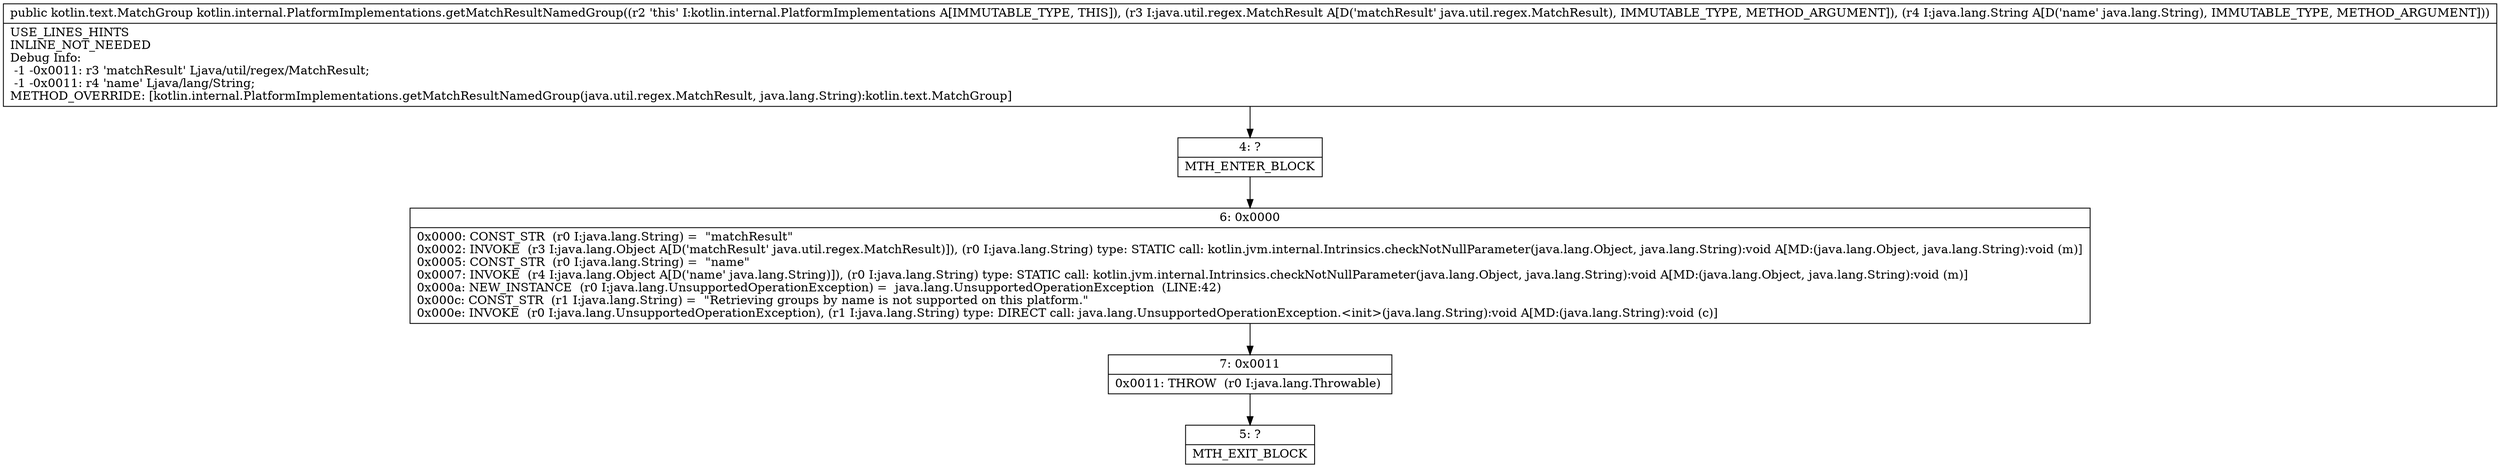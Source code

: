 digraph "CFG forkotlin.internal.PlatformImplementations.getMatchResultNamedGroup(Ljava\/util\/regex\/MatchResult;Ljava\/lang\/String;)Lkotlin\/text\/MatchGroup;" {
Node_4 [shape=record,label="{4\:\ ?|MTH_ENTER_BLOCK\l}"];
Node_6 [shape=record,label="{6\:\ 0x0000|0x0000: CONST_STR  (r0 I:java.lang.String) =  \"matchResult\" \l0x0002: INVOKE  (r3 I:java.lang.Object A[D('matchResult' java.util.regex.MatchResult)]), (r0 I:java.lang.String) type: STATIC call: kotlin.jvm.internal.Intrinsics.checkNotNullParameter(java.lang.Object, java.lang.String):void A[MD:(java.lang.Object, java.lang.String):void (m)]\l0x0005: CONST_STR  (r0 I:java.lang.String) =  \"name\" \l0x0007: INVOKE  (r4 I:java.lang.Object A[D('name' java.lang.String)]), (r0 I:java.lang.String) type: STATIC call: kotlin.jvm.internal.Intrinsics.checkNotNullParameter(java.lang.Object, java.lang.String):void A[MD:(java.lang.Object, java.lang.String):void (m)]\l0x000a: NEW_INSTANCE  (r0 I:java.lang.UnsupportedOperationException) =  java.lang.UnsupportedOperationException  (LINE:42)\l0x000c: CONST_STR  (r1 I:java.lang.String) =  \"Retrieving groups by name is not supported on this platform.\" \l0x000e: INVOKE  (r0 I:java.lang.UnsupportedOperationException), (r1 I:java.lang.String) type: DIRECT call: java.lang.UnsupportedOperationException.\<init\>(java.lang.String):void A[MD:(java.lang.String):void (c)]\l}"];
Node_7 [shape=record,label="{7\:\ 0x0011|0x0011: THROW  (r0 I:java.lang.Throwable) \l}"];
Node_5 [shape=record,label="{5\:\ ?|MTH_EXIT_BLOCK\l}"];
MethodNode[shape=record,label="{public kotlin.text.MatchGroup kotlin.internal.PlatformImplementations.getMatchResultNamedGroup((r2 'this' I:kotlin.internal.PlatformImplementations A[IMMUTABLE_TYPE, THIS]), (r3 I:java.util.regex.MatchResult A[D('matchResult' java.util.regex.MatchResult), IMMUTABLE_TYPE, METHOD_ARGUMENT]), (r4 I:java.lang.String A[D('name' java.lang.String), IMMUTABLE_TYPE, METHOD_ARGUMENT]))  | USE_LINES_HINTS\lINLINE_NOT_NEEDED\lDebug Info:\l  \-1 \-0x0011: r3 'matchResult' Ljava\/util\/regex\/MatchResult;\l  \-1 \-0x0011: r4 'name' Ljava\/lang\/String;\lMETHOD_OVERRIDE: [kotlin.internal.PlatformImplementations.getMatchResultNamedGroup(java.util.regex.MatchResult, java.lang.String):kotlin.text.MatchGroup]\l}"];
MethodNode -> Node_4;Node_4 -> Node_6;
Node_6 -> Node_7;
Node_7 -> Node_5;
}


